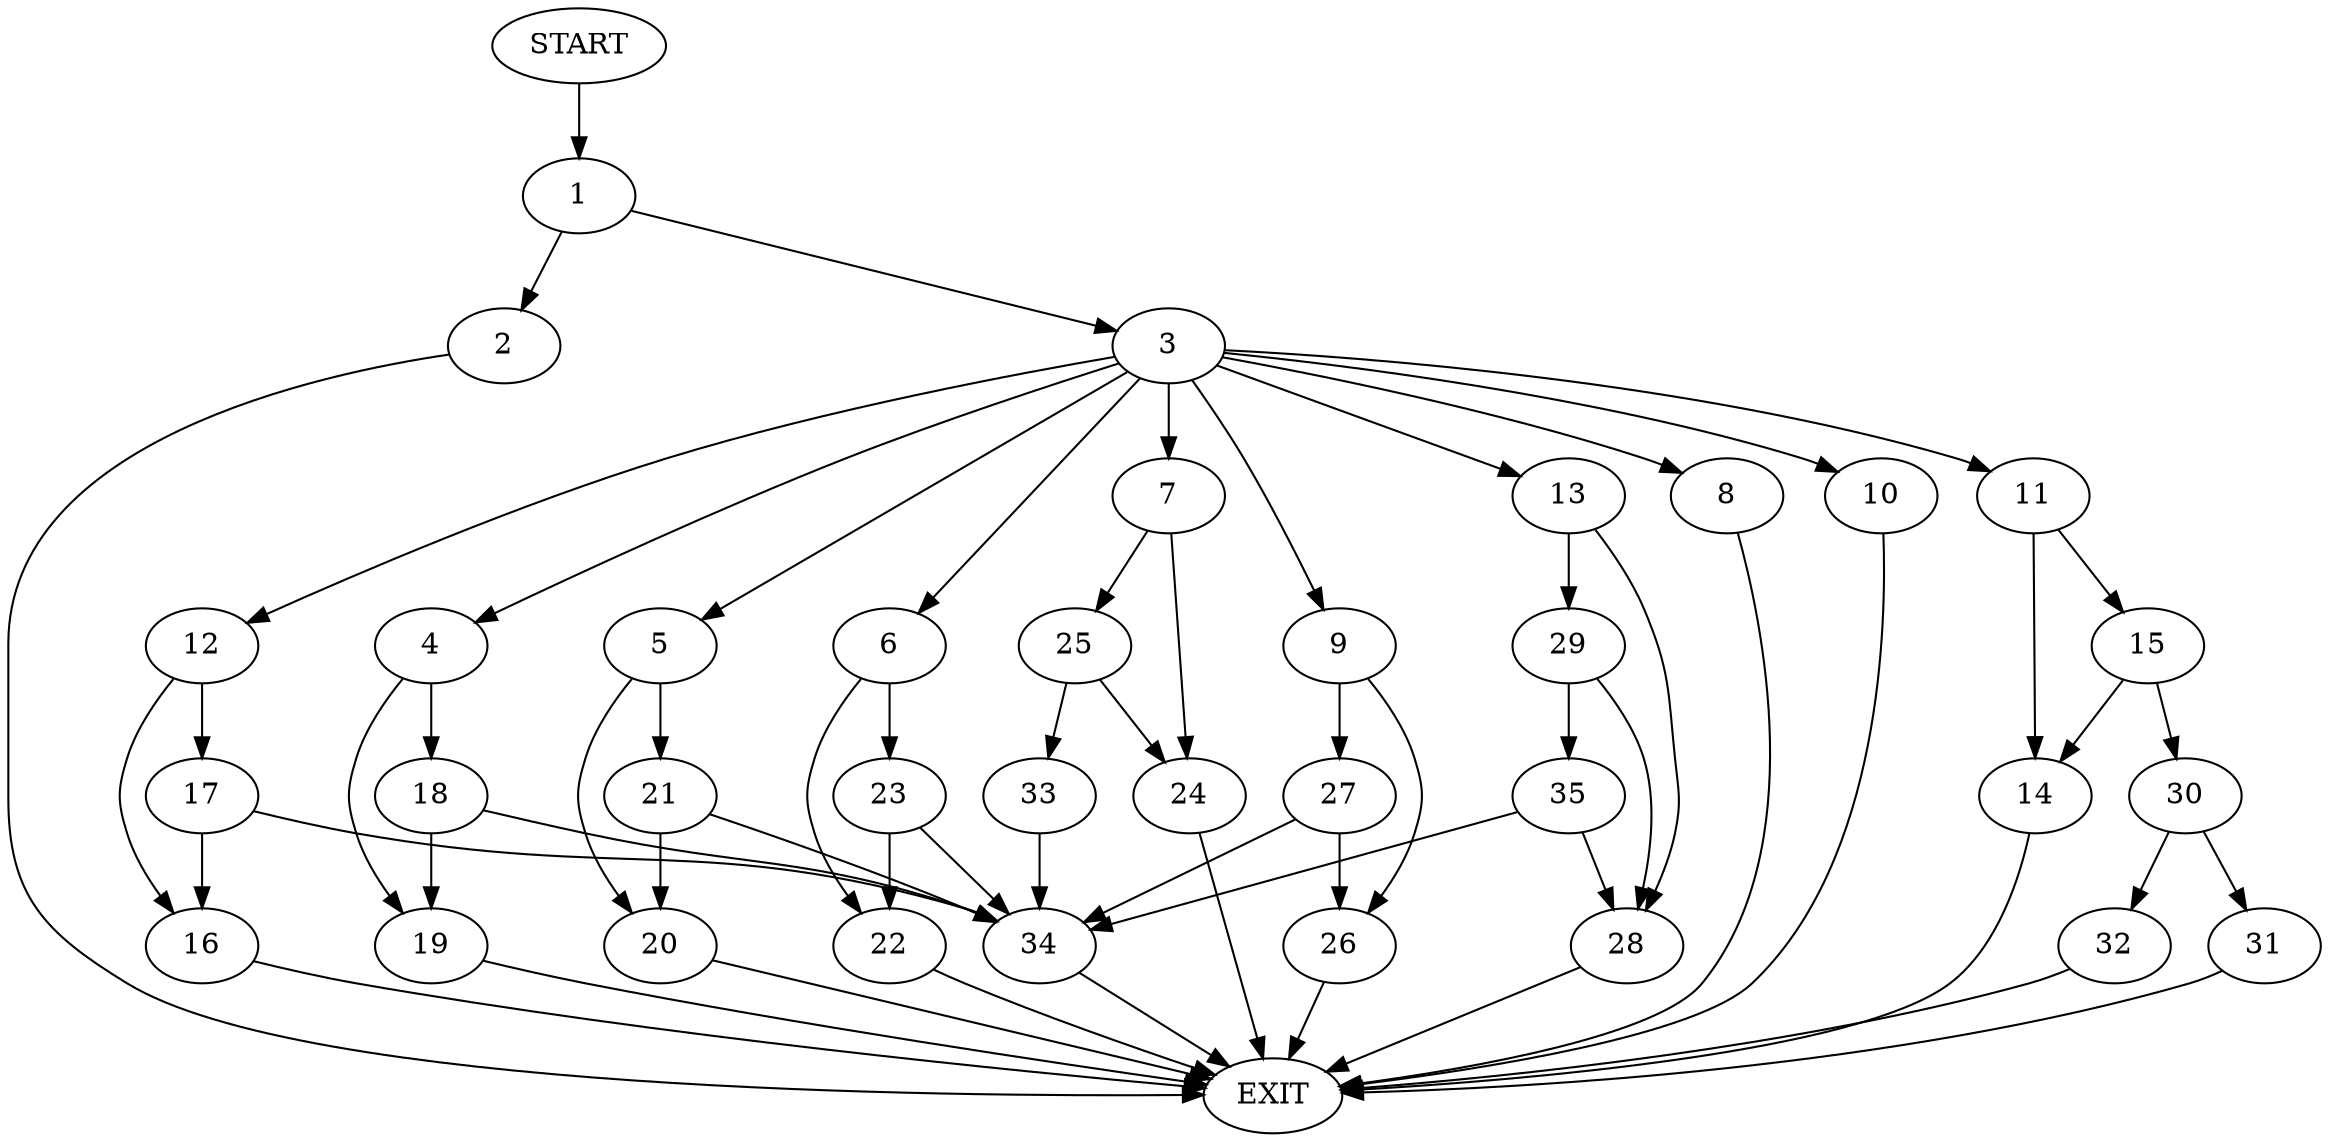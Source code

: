 digraph {
0 [label="START"]
36 [label="EXIT"]
0 -> 1
1 -> 2
1 -> 3
2 -> 36
3 -> 4
3 -> 5
3 -> 6
3 -> 7
3 -> 8
3 -> 9
3 -> 10
3 -> 11
3 -> 12
3 -> 13
10 -> 36
11 -> 14
11 -> 15
12 -> 16
12 -> 17
4 -> 18
4 -> 19
5 -> 20
5 -> 21
6 -> 22
6 -> 23
8 -> 36
7 -> 24
7 -> 25
9 -> 26
9 -> 27
13 -> 28
13 -> 29
14 -> 36
15 -> 30
15 -> 14
30 -> 31
30 -> 32
31 -> 36
32 -> 36
24 -> 36
25 -> 33
25 -> 24
33 -> 34
34 -> 36
17 -> 34
17 -> 16
16 -> 36
20 -> 36
21 -> 34
21 -> 20
29 -> 35
29 -> 28
28 -> 36
35 -> 34
35 -> 28
22 -> 36
23 -> 34
23 -> 22
19 -> 36
18 -> 34
18 -> 19
26 -> 36
27 -> 34
27 -> 26
}

